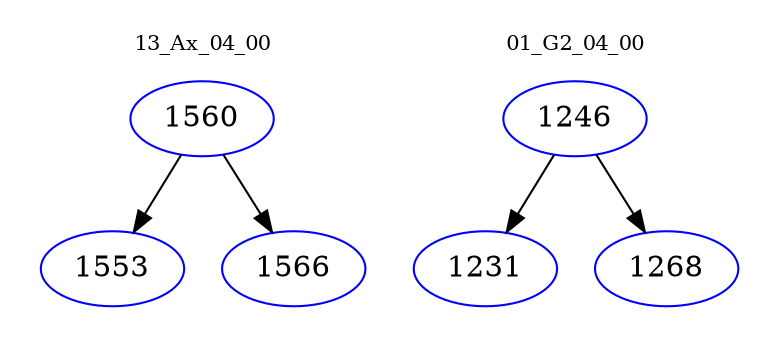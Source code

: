 digraph{
subgraph cluster_0 {
color = white
label = "13_Ax_04_00";
fontsize=10;
T0_1560 [label="1560", color="blue"]
T0_1560 -> T0_1553 [color="black"]
T0_1553 [label="1553", color="blue"]
T0_1560 -> T0_1566 [color="black"]
T0_1566 [label="1566", color="blue"]
}
subgraph cluster_1 {
color = white
label = "01_G2_04_00";
fontsize=10;
T1_1246 [label="1246", color="blue"]
T1_1246 -> T1_1231 [color="black"]
T1_1231 [label="1231", color="blue"]
T1_1246 -> T1_1268 [color="black"]
T1_1268 [label="1268", color="blue"]
}
}
